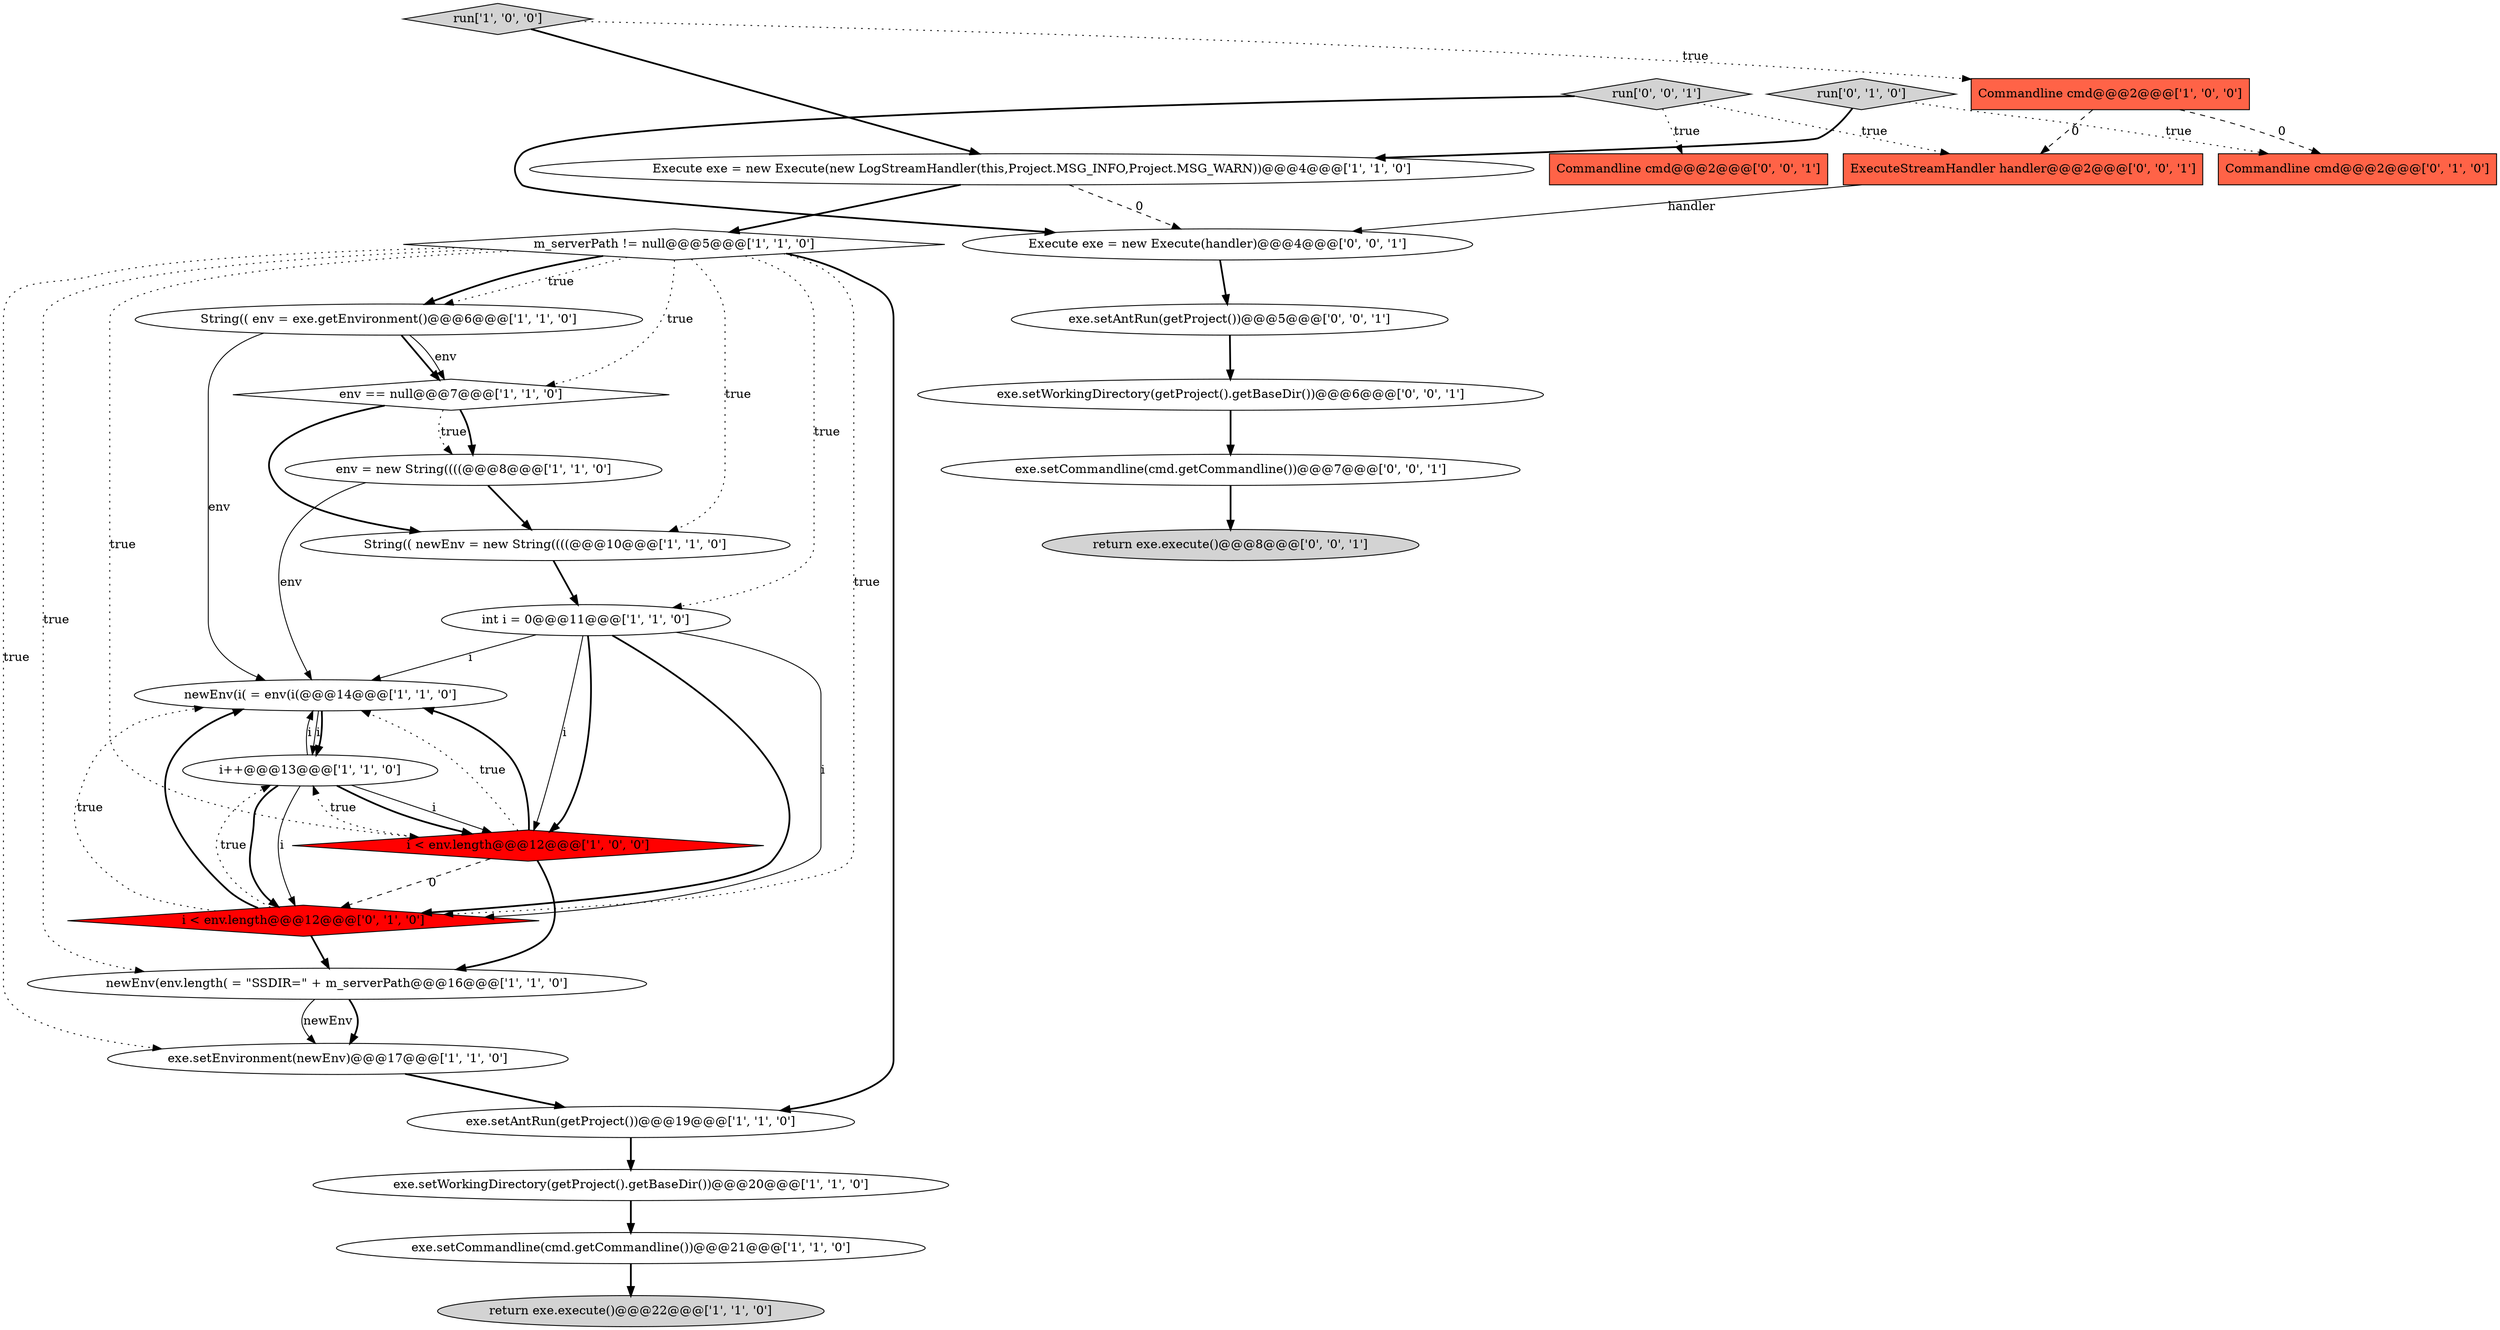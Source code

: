 digraph {
8 [style = filled, label = "String(( newEnv = new String((((@@@10@@@['1', '1', '0']", fillcolor = white, shape = ellipse image = "AAA0AAABBB1BBB"];
1 [style = filled, label = "newEnv(i( = env(i(@@@14@@@['1', '1', '0']", fillcolor = white, shape = ellipse image = "AAA0AAABBB1BBB"];
11 [style = filled, label = "newEnv(env.length( = \"SSDIR=\" + m_serverPath@@@16@@@['1', '1', '0']", fillcolor = white, shape = ellipse image = "AAA0AAABBB1BBB"];
9 [style = filled, label = "Commandline cmd@@@2@@@['1', '0', '0']", fillcolor = tomato, shape = box image = "AAA1AAABBB1BBB"];
27 [style = filled, label = "run['0', '0', '1']", fillcolor = lightgray, shape = diamond image = "AAA0AAABBB3BBB"];
15 [style = filled, label = "String(( env = exe.getEnvironment()@@@6@@@['1', '1', '0']", fillcolor = white, shape = ellipse image = "AAA0AAABBB1BBB"];
0 [style = filled, label = "exe.setCommandline(cmd.getCommandline())@@@21@@@['1', '1', '0']", fillcolor = white, shape = ellipse image = "AAA0AAABBB1BBB"];
21 [style = filled, label = "Execute exe = new Execute(handler)@@@4@@@['0', '0', '1']", fillcolor = white, shape = ellipse image = "AAA0AAABBB3BBB"];
28 [style = filled, label = "exe.setWorkingDirectory(getProject().getBaseDir())@@@6@@@['0', '0', '1']", fillcolor = white, shape = ellipse image = "AAA0AAABBB3BBB"];
12 [style = filled, label = "exe.setEnvironment(newEnv)@@@17@@@['1', '1', '0']", fillcolor = white, shape = ellipse image = "AAA0AAABBB1BBB"];
5 [style = filled, label = "env = new String((((@@@8@@@['1', '1', '0']", fillcolor = white, shape = ellipse image = "AAA0AAABBB1BBB"];
6 [style = filled, label = "return exe.execute()@@@22@@@['1', '1', '0']", fillcolor = lightgray, shape = ellipse image = "AAA0AAABBB1BBB"];
22 [style = filled, label = "Commandline cmd@@@2@@@['0', '0', '1']", fillcolor = tomato, shape = box image = "AAA0AAABBB3BBB"];
24 [style = filled, label = "exe.setCommandline(cmd.getCommandline())@@@7@@@['0', '0', '1']", fillcolor = white, shape = ellipse image = "AAA0AAABBB3BBB"];
13 [style = filled, label = "run['1', '0', '0']", fillcolor = lightgray, shape = diamond image = "AAA0AAABBB1BBB"];
4 [style = filled, label = "i < env.length@@@12@@@['1', '0', '0']", fillcolor = red, shape = diamond image = "AAA1AAABBB1BBB"];
7 [style = filled, label = "Execute exe = new Execute(new LogStreamHandler(this,Project.MSG_INFO,Project.MSG_WARN))@@@4@@@['1', '1', '0']", fillcolor = white, shape = ellipse image = "AAA0AAABBB1BBB"];
16 [style = filled, label = "i++@@@13@@@['1', '1', '0']", fillcolor = white, shape = ellipse image = "AAA0AAABBB1BBB"];
14 [style = filled, label = "m_serverPath != null@@@5@@@['1', '1', '0']", fillcolor = white, shape = diamond image = "AAA0AAABBB1BBB"];
26 [style = filled, label = "ExecuteStreamHandler handler@@@2@@@['0', '0', '1']", fillcolor = tomato, shape = box image = "AAA0AAABBB3BBB"];
19 [style = filled, label = "run['0', '1', '0']", fillcolor = lightgray, shape = diamond image = "AAA0AAABBB2BBB"];
20 [style = filled, label = "Commandline cmd@@@2@@@['0', '1', '0']", fillcolor = tomato, shape = box image = "AAA1AAABBB2BBB"];
18 [style = filled, label = "i < env.length@@@12@@@['0', '1', '0']", fillcolor = red, shape = diamond image = "AAA1AAABBB2BBB"];
10 [style = filled, label = "env == null@@@7@@@['1', '1', '0']", fillcolor = white, shape = diamond image = "AAA0AAABBB1BBB"];
23 [style = filled, label = "exe.setAntRun(getProject())@@@5@@@['0', '0', '1']", fillcolor = white, shape = ellipse image = "AAA0AAABBB3BBB"];
2 [style = filled, label = "int i = 0@@@11@@@['1', '1', '0']", fillcolor = white, shape = ellipse image = "AAA0AAABBB1BBB"];
3 [style = filled, label = "exe.setWorkingDirectory(getProject().getBaseDir())@@@20@@@['1', '1', '0']", fillcolor = white, shape = ellipse image = "AAA0AAABBB1BBB"];
25 [style = filled, label = "return exe.execute()@@@8@@@['0', '0', '1']", fillcolor = lightgray, shape = ellipse image = "AAA0AAABBB3BBB"];
17 [style = filled, label = "exe.setAntRun(getProject())@@@19@@@['1', '1', '0']", fillcolor = white, shape = ellipse image = "AAA0AAABBB1BBB"];
9->20 [style = dashed, label="0"];
4->18 [style = dashed, label="0"];
14->2 [style = dotted, label="true"];
5->8 [style = bold, label=""];
15->10 [style = bold, label=""];
16->18 [style = bold, label=""];
26->21 [style = solid, label="handler"];
7->21 [style = dashed, label="0"];
27->22 [style = dotted, label="true"];
14->12 [style = dotted, label="true"];
4->1 [style = dotted, label="true"];
0->6 [style = bold, label=""];
18->16 [style = dotted, label="true"];
5->1 [style = solid, label="env"];
19->20 [style = dotted, label="true"];
27->26 [style = dotted, label="true"];
18->1 [style = dotted, label="true"];
18->11 [style = bold, label=""];
12->17 [style = bold, label=""];
2->18 [style = bold, label=""];
14->17 [style = bold, label=""];
11->12 [style = bold, label=""];
16->18 [style = solid, label="i"];
10->5 [style = dotted, label="true"];
2->4 [style = bold, label=""];
2->18 [style = solid, label="i"];
14->10 [style = dotted, label="true"];
15->10 [style = solid, label="env"];
3->0 [style = bold, label=""];
7->14 [style = bold, label=""];
23->28 [style = bold, label=""];
1->16 [style = solid, label="i"];
14->15 [style = dotted, label="true"];
10->5 [style = bold, label=""];
10->8 [style = bold, label=""];
8->2 [style = bold, label=""];
18->1 [style = bold, label=""];
1->16 [style = bold, label=""];
13->7 [style = bold, label=""];
24->25 [style = bold, label=""];
16->1 [style = solid, label="i"];
2->1 [style = solid, label="i"];
2->4 [style = solid, label="i"];
9->26 [style = dashed, label="0"];
14->8 [style = dotted, label="true"];
17->3 [style = bold, label=""];
28->24 [style = bold, label=""];
14->11 [style = dotted, label="true"];
14->15 [style = bold, label=""];
4->1 [style = bold, label=""];
4->16 [style = dotted, label="true"];
11->12 [style = solid, label="newEnv"];
16->4 [style = solid, label="i"];
16->4 [style = bold, label=""];
4->11 [style = bold, label=""];
14->4 [style = dotted, label="true"];
27->21 [style = bold, label=""];
19->7 [style = bold, label=""];
14->18 [style = dotted, label="true"];
15->1 [style = solid, label="env"];
21->23 [style = bold, label=""];
13->9 [style = dotted, label="true"];
}
